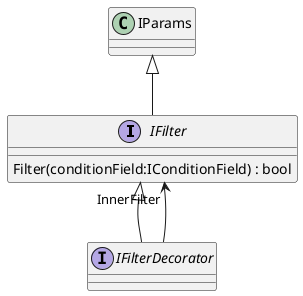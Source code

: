 @startuml
interface IFilter {
    Filter(conditionField:IConditionField) : bool
}
interface IFilterDecorator {
}
IParams <|-- IFilter
IFilter <|-- IFilterDecorator
IFilterDecorator --> "InnerFilter" IFilter
@enduml
